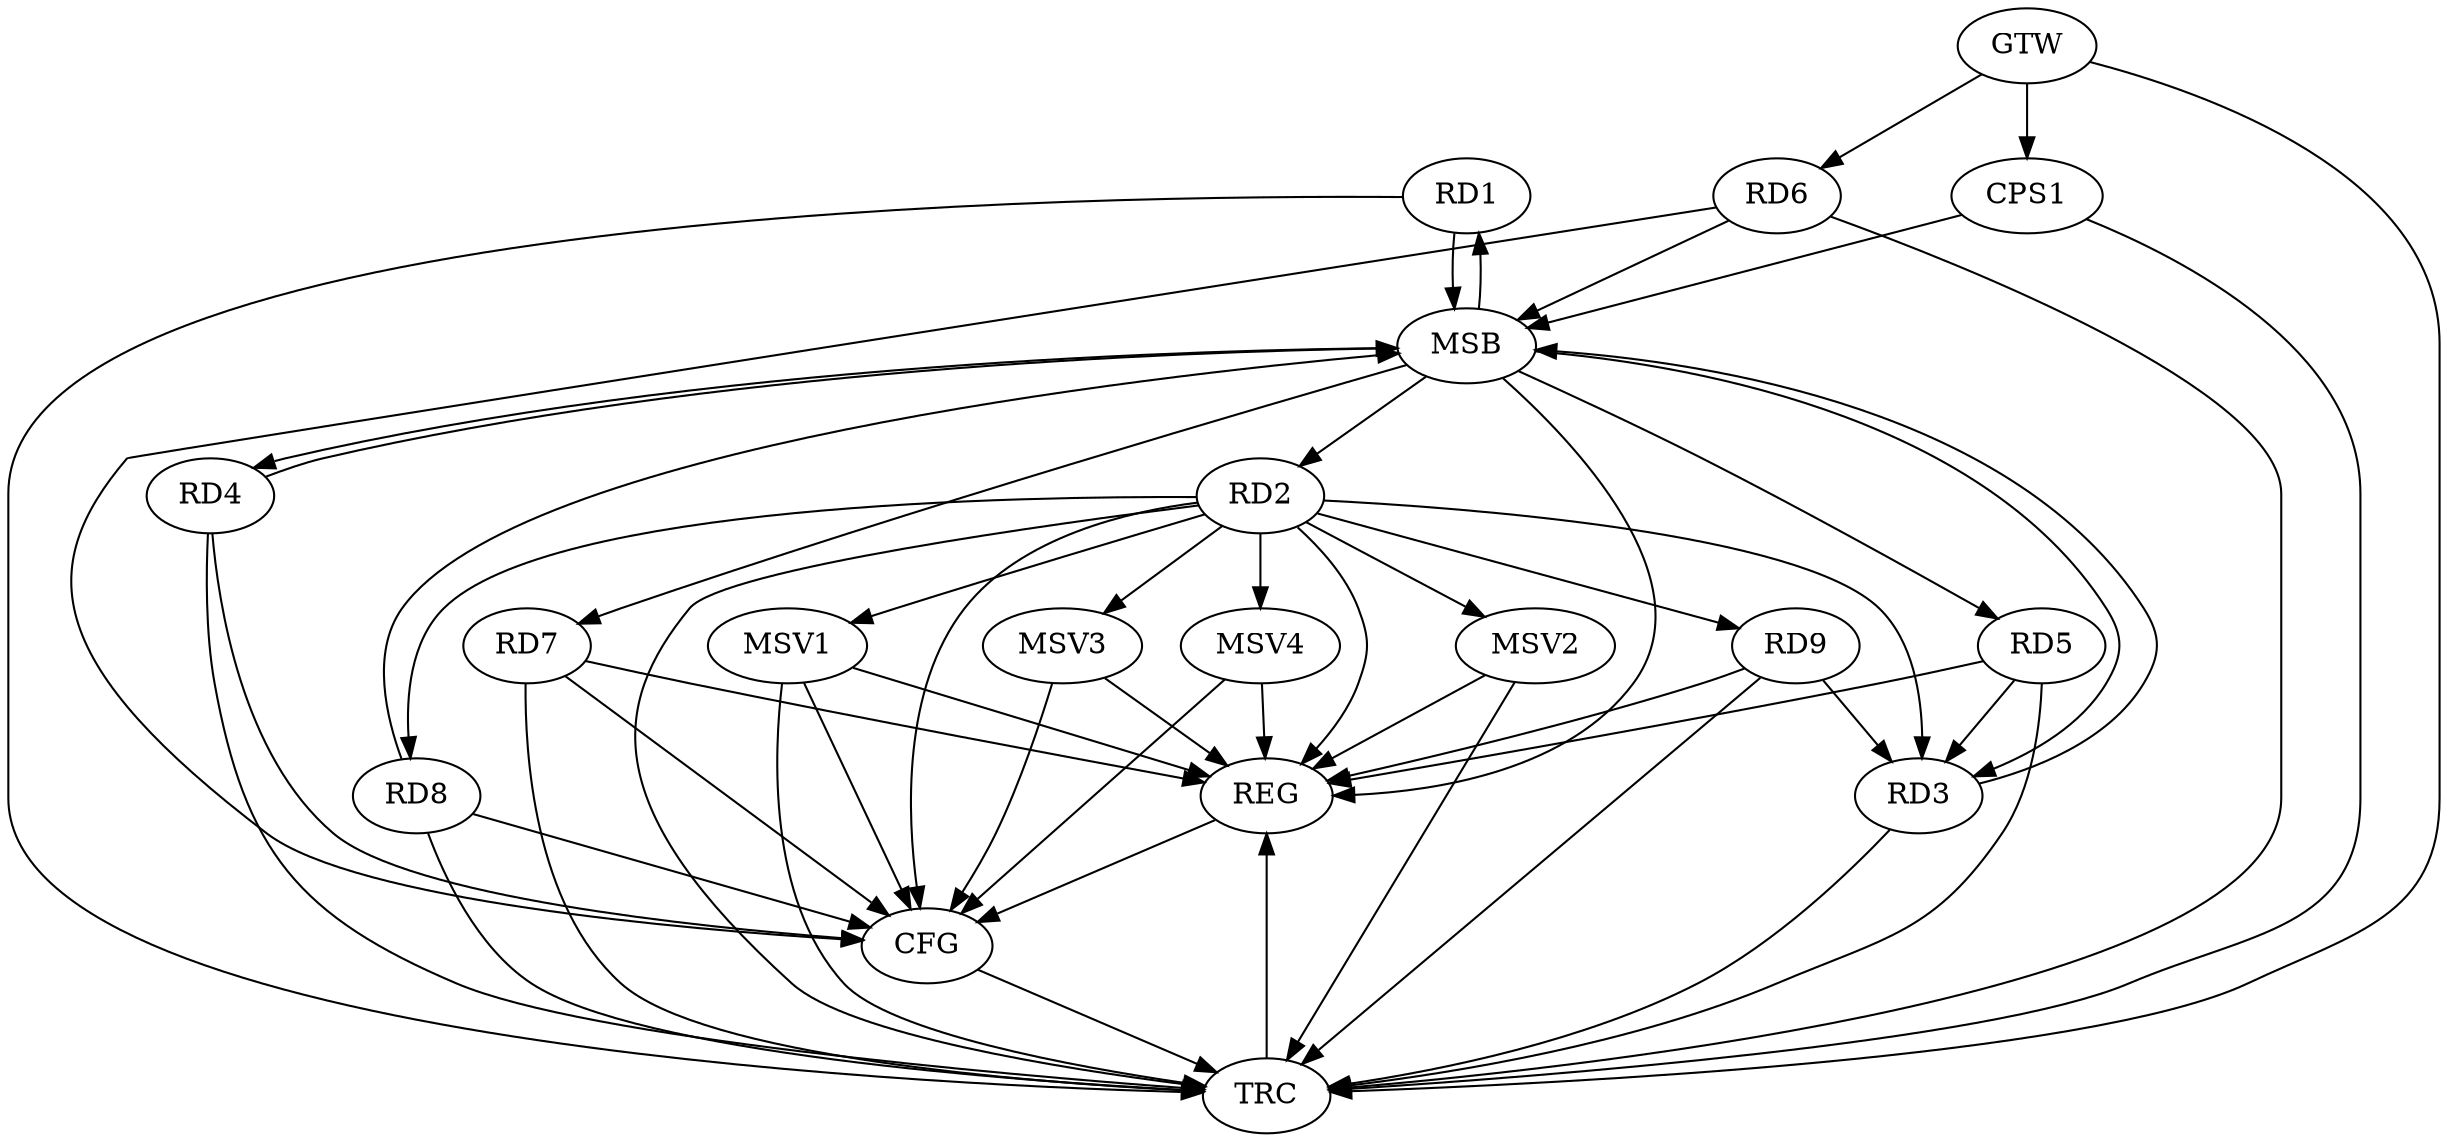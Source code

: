 strict digraph G {
  RD1 [ label="RD1" ];
  RD2 [ label="RD2" ];
  RD3 [ label="RD3" ];
  RD4 [ label="RD4" ];
  RD5 [ label="RD5" ];
  RD6 [ label="RD6" ];
  RD7 [ label="RD7" ];
  RD8 [ label="RD8" ];
  RD9 [ label="RD9" ];
  CPS1 [ label="CPS1" ];
  GTW [ label="GTW" ];
  REG [ label="REG" ];
  MSB [ label="MSB" ];
  CFG [ label="CFG" ];
  TRC [ label="TRC" ];
  MSV1 [ label="MSV1" ];
  MSV2 [ label="MSV2" ];
  MSV3 [ label="MSV3" ];
  MSV4 [ label="MSV4" ];
  RD2 -> RD3;
  RD2 -> RD8;
  RD2 -> RD9;
  RD5 -> RD3;
  RD9 -> RD3;
  GTW -> RD6;
  GTW -> CPS1;
  RD2 -> REG;
  RD5 -> REG;
  RD7 -> REG;
  RD9 -> REG;
  RD1 -> MSB;
  MSB -> REG;
  RD3 -> MSB;
  RD4 -> MSB;
  RD6 -> MSB;
  MSB -> RD2;
  MSB -> RD3;
  MSB -> RD5;
  RD8 -> MSB;
  CPS1 -> MSB;
  MSB -> RD1;
  MSB -> RD4;
  MSB -> RD7;
  RD4 -> CFG;
  RD2 -> CFG;
  RD6 -> CFG;
  RD8 -> CFG;
  RD7 -> CFG;
  REG -> CFG;
  RD1 -> TRC;
  RD2 -> TRC;
  RD3 -> TRC;
  RD4 -> TRC;
  RD5 -> TRC;
  RD6 -> TRC;
  RD7 -> TRC;
  RD8 -> TRC;
  RD9 -> TRC;
  CPS1 -> TRC;
  GTW -> TRC;
  CFG -> TRC;
  TRC -> REG;
  RD2 -> MSV1;
  MSV1 -> REG;
  MSV1 -> TRC;
  MSV1 -> CFG;
  RD2 -> MSV2;
  MSV2 -> REG;
  MSV2 -> TRC;
  RD2 -> MSV3;
  MSV3 -> REG;
  MSV3 -> CFG;
  RD2 -> MSV4;
  MSV4 -> REG;
  MSV4 -> CFG;
}
